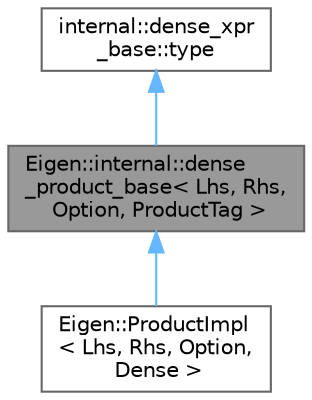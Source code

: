digraph "Eigen::internal::dense_product_base&lt; Lhs, Rhs, Option, ProductTag &gt;"
{
 // LATEX_PDF_SIZE
  bgcolor="transparent";
  edge [fontname=Helvetica,fontsize=10,labelfontname=Helvetica,labelfontsize=10];
  node [fontname=Helvetica,fontsize=10,shape=box,height=0.2,width=0.4];
  Node1 [id="Node000001",label="Eigen::internal::dense\l_product_base\< Lhs, Rhs,\l Option, ProductTag \>",height=0.2,width=0.4,color="gray40", fillcolor="grey60", style="filled", fontcolor="black",tooltip=" "];
  Node2 -> Node1 [id="edge1_Node000001_Node000002",dir="back",color="steelblue1",style="solid",tooltip=" "];
  Node2 [id="Node000002",label="internal::dense_xpr\l_base::type",height=0.2,width=0.4,color="gray40", fillcolor="white", style="filled",tooltip=" "];
  Node1 -> Node3 [id="edge2_Node000001_Node000003",dir="back",color="steelblue1",style="solid",tooltip=" "];
  Node3 [id="Node000003",label="Eigen::ProductImpl\l\< Lhs, Rhs, Option,\l Dense \>",height=0.2,width=0.4,color="gray40", fillcolor="white", style="filled",URL="$class_eigen_1_1_product_impl_3_01_lhs_00_01_rhs_00_01_option_00_01_dense_01_4.html",tooltip=" "];
}
